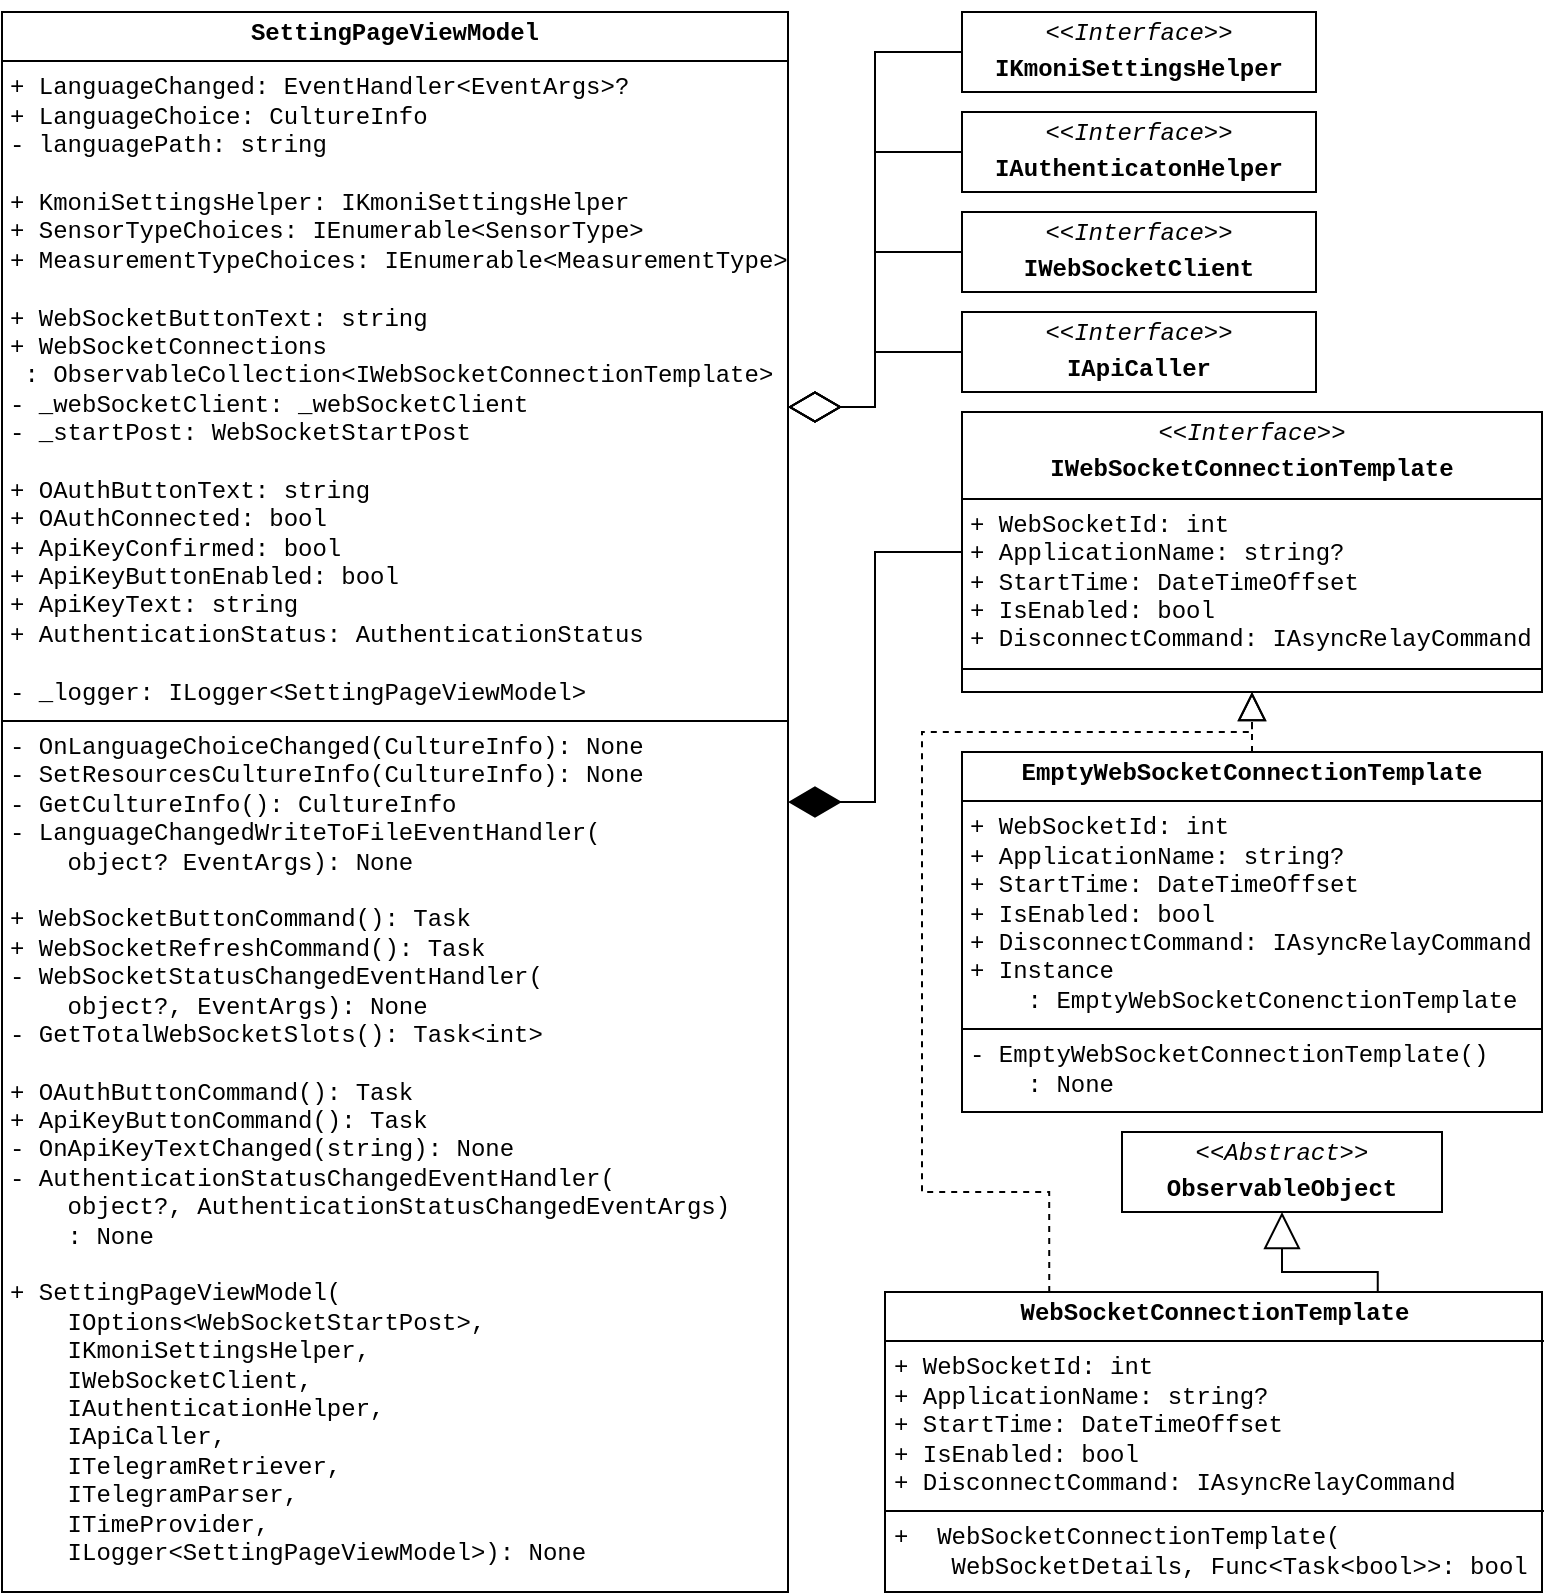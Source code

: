 <mxfile version="26.0.16">
  <diagram id="C5RBs43oDa-KdzZeNtuy" name="Page-1">
    <mxGraphModel dx="2363" dy="939" grid="1" gridSize="10" guides="1" tooltips="1" connect="1" arrows="1" fold="1" page="1" pageScale="1" pageWidth="827" pageHeight="1169" math="0" shadow="0">
      <root>
        <mxCell id="WIyWlLk6GJQsqaUBKTNV-0" />
        <mxCell id="WIyWlLk6GJQsqaUBKTNV-1" parent="WIyWlLk6GJQsqaUBKTNV-0" />
        <mxCell id="tdhdE12NGqEqcWBik6Mc-16" value="&lt;p style=&quot;margin:0px;margin-top:4px;text-align:center;&quot;&gt;&lt;b style=&quot;background-color: transparent; color: light-dark(rgb(0, 0, 0), rgb(255, 255, 255));&quot;&gt;SettingPageViewModel&lt;/b&gt;&lt;/p&gt;&lt;hr size=&quot;1&quot; style=&quot;border-style:solid;&quot;&gt;&lt;p style=&quot;margin:0px;margin-left:4px;&quot;&gt;+ LanguageChanged: EventHandler&amp;lt;EventArgs&amp;gt;?&lt;/p&gt;&lt;p style=&quot;margin:0px;margin-left:4px;&quot;&gt;+ LanguageChoice: CultureInfo&lt;/p&gt;&lt;p style=&quot;margin:0px;margin-left:4px;&quot;&gt;- languagePath: string&lt;/p&gt;&lt;p style=&quot;margin:0px;margin-left:4px;&quot;&gt;&lt;br&gt;&lt;/p&gt;&lt;p style=&quot;margin:0px;margin-left:4px;&quot;&gt;+ KmoniSettingsHelper:&lt;span style=&quot;background-color: transparent; color: light-dark(rgb(0, 0, 0), rgb(255, 255, 255));&quot;&gt;&amp;nbsp;IKmoniSettingsHelper&lt;/span&gt;&lt;/p&gt;&lt;p style=&quot;margin:0px;margin-left:4px;&quot;&gt;&lt;span style=&quot;background-color: transparent; color: light-dark(rgb(0, 0, 0), rgb(255, 255, 255));&quot;&gt;+ SensorTypeChoices: IEnumerable&amp;lt;SensorType&amp;gt;&lt;/span&gt;&lt;/p&gt;&lt;p style=&quot;margin:0px;margin-left:4px;&quot;&gt;&lt;span style=&quot;background-color: transparent; color: light-dark(rgb(0, 0, 0), rgb(255, 255, 255));&quot;&gt;+ MeasurementTypeChoices: IEnumerable&amp;lt;MeasurementType&amp;gt;&lt;/span&gt;&lt;/p&gt;&lt;p style=&quot;margin:0px;margin-left:4px;&quot;&gt;&lt;br class=&quot;Apple-interchange-newline&quot;&gt;+ WebSocketButtonText: string&lt;/p&gt;&lt;p style=&quot;margin:0px;margin-left:4px;&quot;&gt;+ WebSocketConnections&lt;/p&gt;&lt;p style=&quot;margin:0px;margin-left:4px;&quot;&gt;&amp;nbsp;: ObservableCollection&amp;lt;IWebSocketConnectionTemplate&amp;gt;&lt;/p&gt;&lt;p style=&quot;margin:0px;margin-left:4px;&quot;&gt;- _webSocketClient: _webSocketClient&lt;/p&gt;&lt;p style=&quot;margin:0px;margin-left:4px;&quot;&gt;- _startPost: WebSocketStartPost&lt;/p&gt;&lt;p style=&quot;margin:0px;margin-left:4px;&quot;&gt;&lt;br&gt;&lt;/p&gt;&lt;p style=&quot;margin:0px;margin-left:4px;&quot;&gt;+ OAuthButtonText: string&lt;/p&gt;&lt;p style=&quot;margin:0px;margin-left:4px;&quot;&gt;+ OAuthConnected: bool&lt;/p&gt;&lt;p style=&quot;margin:0px;margin-left:4px;&quot;&gt;+ ApiKeyConfirmed: bool&lt;/p&gt;&lt;p style=&quot;margin:0px;margin-left:4px;&quot;&gt;+ ApiKeyButtonEnabled: bool&lt;/p&gt;&lt;p style=&quot;margin:0px;margin-left:4px;&quot;&gt;+ ApiKeyText: string&lt;/p&gt;&lt;p style=&quot;margin:0px;margin-left:4px;&quot;&gt;+ AuthenticationStatus: AuthenticationStatus&lt;/p&gt;&lt;p style=&quot;margin:0px;margin-left:4px;&quot;&gt;&lt;br&gt;&lt;/p&gt;&lt;p style=&quot;margin:0px;margin-left:4px;&quot;&gt;- _logger: ILogger&amp;lt;SettingPageViewModel&amp;gt;&lt;br&gt;&lt;/p&gt;&lt;hr size=&quot;1&quot; style=&quot;border-style:solid;&quot;&gt;&lt;p style=&quot;margin:0px;margin-left:4px;&quot;&gt;- OnLanguageChoiceChanged(CultureInfo): None&lt;/p&gt;&lt;p style=&quot;margin:0px;margin-left:4px;&quot;&gt;- SetResourcesCultureInfo(CultureInfo): None&lt;/p&gt;&lt;p style=&quot;margin:0px;margin-left:4px;&quot;&gt;- GetCultureInfo(): CultureInfo&lt;/p&gt;&lt;p style=&quot;margin:0px;margin-left:4px;&quot;&gt;- LanguageChangedWriteToFileEventHandler(&lt;/p&gt;&lt;p style=&quot;margin:0px;margin-left:4px;&quot;&gt;&amp;nbsp; &amp;nbsp; object? EventArgs): None&lt;/p&gt;&lt;p style=&quot;margin:0px;margin-left:4px;&quot;&gt;&lt;br&gt;&lt;/p&gt;&lt;p style=&quot;margin:0px;margin-left:4px;&quot;&gt;+ WebSocketButtonCommand(): Task&lt;/p&gt;&lt;p style=&quot;margin:0px;margin-left:4px;&quot;&gt;+ WebSocketRefreshCommand(): Task&lt;/p&gt;&lt;p style=&quot;margin:0px;margin-left:4px;&quot;&gt;- WebSocketStatusChangedEventHandler(&lt;/p&gt;&lt;p style=&quot;margin:0px;margin-left:4px;&quot;&gt;&amp;nbsp; &amp;nbsp; object?, EventArgs): None&lt;/p&gt;&lt;p style=&quot;margin:0px;margin-left:4px;&quot;&gt;- GetTotalWebSocketSlots(): Task&amp;lt;int&amp;gt;&lt;/p&gt;&lt;p style=&quot;margin:0px;margin-left:4px;&quot;&gt;&lt;br&gt;&lt;/p&gt;&lt;p style=&quot;margin:0px;margin-left:4px;&quot;&gt;+ OAuthButtonCommand(): Task&lt;/p&gt;&lt;p style=&quot;margin:0px;margin-left:4px;&quot;&gt;+ ApiKeyButtonCommand(): Task&lt;/p&gt;&lt;p style=&quot;margin:0px;margin-left:4px;&quot;&gt;- OnApiKeyTextChanged(string): None&lt;/p&gt;&lt;p style=&quot;margin:0px;margin-left:4px;&quot;&gt;- AuthenticationStatusChangedEventHandler(&lt;/p&gt;&lt;p style=&quot;margin:0px;margin-left:4px;&quot;&gt;&amp;nbsp; &amp;nbsp; object?, AuthenticationStatusChangedEventArgs)&lt;/p&gt;&lt;p style=&quot;margin:0px;margin-left:4px;&quot;&gt;&amp;nbsp; &amp;nbsp; : None&lt;/p&gt;&lt;p style=&quot;margin:0px;margin-left:4px;&quot;&gt;&lt;br&gt;&lt;/p&gt;&lt;p style=&quot;margin: 0px 0px 0px 4px;&quot;&gt;+ SettingPageViewModel(&lt;/p&gt;&lt;p style=&quot;margin: 0px 0px 0px 4px;&quot;&gt;&amp;nbsp; &amp;nbsp; IOptions&amp;lt;WebSocketStartPost&amp;gt;,&lt;/p&gt;&lt;p style=&quot;margin: 0px 0px 0px 4px;&quot;&gt;&amp;nbsp; &amp;nbsp; IKmoniSettingsHelper,&lt;/p&gt;&lt;p style=&quot;margin: 0px 0px 0px 4px;&quot;&gt;&amp;nbsp; &amp;nbsp; IWebSocketClient,&lt;/p&gt;&lt;p style=&quot;margin: 0px 0px 0px 4px;&quot;&gt;&amp;nbsp; &amp;nbsp; IAuthenticationHelper,&lt;/p&gt;&lt;p style=&quot;margin: 0px 0px 0px 4px;&quot;&gt;&amp;nbsp; &amp;nbsp; IApiCaller,&lt;/p&gt;&lt;p style=&quot;margin: 0px 0px 0px 4px;&quot;&gt;&amp;nbsp; &amp;nbsp; ITelegramRetriever,&lt;/p&gt;&lt;p style=&quot;margin: 0px 0px 0px 4px;&quot;&gt;&amp;nbsp; &amp;nbsp; ITelegramParser,&lt;/p&gt;&lt;p style=&quot;margin: 0px 0px 0px 4px;&quot;&gt;&amp;nbsp; &amp;nbsp; ITimeProvider,&lt;/p&gt;&lt;p style=&quot;margin: 0px 0px 0px 4px;&quot;&gt;&amp;nbsp; &amp;nbsp; ILogger&amp;lt;SettingPageViewModel&amp;gt;): None&lt;/p&gt;" style="verticalAlign=top;align=left;overflow=fill;html=1;whiteSpace=wrap;fontFamily=Courier New;" parent="WIyWlLk6GJQsqaUBKTNV-1" vertex="1">
          <mxGeometry x="-800" y="40" width="393" height="790" as="geometry" />
        </mxCell>
        <mxCell id="zhHRSAdeT88JllKE28JX-0" value="&lt;p style=&quot;margin:0px;margin-top:4px;text-align:center;&quot;&gt;&lt;i&gt;&amp;lt;&amp;lt;Interface&amp;gt;&amp;gt;&lt;/i&gt;&lt;b&gt;&lt;/b&gt;&lt;/p&gt;&lt;p style=&quot;margin:0px;margin-top:4px;text-align:center;&quot;&gt;&lt;b&gt;IKmoniSettingsHelper&lt;/b&gt;&lt;/p&gt;&lt;p style=&quot;margin:0px;margin-left:4px;&quot;&gt;&lt;br&gt;&lt;/p&gt;" style="verticalAlign=top;align=left;overflow=fill;html=1;whiteSpace=wrap;fontFamily=Courier New;" vertex="1" parent="WIyWlLk6GJQsqaUBKTNV-1">
          <mxGeometry x="-320" y="40" width="177" height="40" as="geometry" />
        </mxCell>
        <mxCell id="zhHRSAdeT88JllKE28JX-2" value="&lt;p style=&quot;margin:0px;margin-top:4px;text-align:center;&quot;&gt;&lt;i&gt;&amp;lt;&amp;lt;Interface&amp;gt;&amp;gt;&lt;/i&gt;&lt;b&gt;&lt;/b&gt;&lt;/p&gt;&lt;p style=&quot;margin:0px;margin-top:4px;text-align:center;&quot;&gt;&lt;b&gt;IWebSocketConnectionTemplate&lt;/b&gt;&lt;/p&gt;&lt;hr size=&quot;1&quot; style=&quot;border-style:solid;&quot;&gt;&lt;p style=&quot;margin:0px;margin-left:4px;&quot;&gt;+ WebSocketId: int&lt;/p&gt;&lt;p style=&quot;margin:0px;margin-left:4px;&quot;&gt;+ ApplicationName: string?&lt;/p&gt;&lt;p style=&quot;margin:0px;margin-left:4px;&quot;&gt;+ StartTime: DateTimeOffset&lt;/p&gt;&lt;p style=&quot;margin:0px;margin-left:4px;&quot;&gt;+ IsEnabled: bool&lt;/p&gt;&lt;p style=&quot;margin:0px;margin-left:4px;&quot;&gt;+ DisconnectCommand: IAsyncRelayCommand&lt;/p&gt;&lt;hr size=&quot;1&quot; style=&quot;border-style:solid;&quot;&gt;&lt;p style=&quot;margin:0px;margin-left:4px;&quot;&gt;&lt;br&gt;&lt;/p&gt;" style="verticalAlign=top;align=left;overflow=fill;html=1;whiteSpace=wrap;fontFamily=Courier New;" vertex="1" parent="WIyWlLk6GJQsqaUBKTNV-1">
          <mxGeometry x="-320" y="240" width="290" height="140" as="geometry" />
        </mxCell>
        <mxCell id="zhHRSAdeT88JllKE28JX-3" value="&lt;p style=&quot;margin:0px;margin-top:4px;text-align:center;&quot;&gt;&lt;i&gt;&amp;lt;&amp;lt;Interface&amp;gt;&amp;gt;&lt;/i&gt;&lt;b&gt;&lt;/b&gt;&lt;/p&gt;&lt;p style=&quot;margin:0px;margin-top:4px;text-align:center;&quot;&gt;&lt;b&gt;IAuthenticatonHelper&lt;/b&gt;&lt;/p&gt;&lt;p style=&quot;margin:0px;margin-left:4px;&quot;&gt;&lt;br&gt;&lt;/p&gt;" style="verticalAlign=top;align=left;overflow=fill;html=1;whiteSpace=wrap;fontFamily=Courier New;" vertex="1" parent="WIyWlLk6GJQsqaUBKTNV-1">
          <mxGeometry x="-320" y="90" width="177" height="40" as="geometry" />
        </mxCell>
        <mxCell id="zhHRSAdeT88JllKE28JX-4" value="&lt;p style=&quot;margin:0px;margin-top:4px;text-align:center;&quot;&gt;&lt;b style=&quot;background-color: transparent; color: light-dark(rgb(0, 0, 0), rgb(255, 255, 255));&quot;&gt;EmptyWebSocketConnectionTemplate&lt;/b&gt;&lt;/p&gt;&lt;hr size=&quot;1&quot; style=&quot;border-style:solid;&quot;&gt;&lt;p style=&quot;margin:0px;margin-left:4px;&quot;&gt;+ WebSocketId: int&lt;/p&gt;&lt;p style=&quot;margin:0px;margin-left:4px;&quot;&gt;+ ApplicationName: string?&lt;/p&gt;&lt;p style=&quot;margin:0px;margin-left:4px;&quot;&gt;+ StartTime: DateTimeOffset&lt;/p&gt;&lt;p style=&quot;margin:0px;margin-left:4px;&quot;&gt;+ IsEnabled: bool&lt;/p&gt;&lt;p style=&quot;margin:0px;margin-left:4px;&quot;&gt;+ DisconnectCommand: IAsyncRelayCommand&lt;/p&gt;&lt;p style=&quot;margin:0px;margin-left:4px;&quot;&gt;+ Instance&lt;/p&gt;&lt;p style=&quot;margin:0px;margin-left:4px;&quot;&gt;&amp;nbsp; &amp;nbsp; : EmptyWebSocketConenctionTemplate&lt;/p&gt;&lt;hr size=&quot;1&quot; style=&quot;border-style:solid;&quot;&gt;&lt;p style=&quot;margin:0px;margin-left:4px;&quot;&gt;- EmptyWebSocketConnectionTemplate()&lt;/p&gt;&lt;p style=&quot;margin:0px;margin-left:4px;&quot;&gt;&amp;nbsp; &amp;nbsp; : None&lt;/p&gt;" style="verticalAlign=top;align=left;overflow=fill;html=1;whiteSpace=wrap;fontFamily=Courier New;" vertex="1" parent="WIyWlLk6GJQsqaUBKTNV-1">
          <mxGeometry x="-320" y="410" width="290" height="180" as="geometry" />
        </mxCell>
        <mxCell id="zhHRSAdeT88JllKE28JX-5" value="&lt;p style=&quot;margin:0px;margin-top:4px;text-align:center;&quot;&gt;&lt;i&gt;&amp;lt;&amp;lt;Abstract&amp;gt;&amp;gt;&lt;/i&gt;&lt;b&gt;&lt;/b&gt;&lt;/p&gt;&lt;p style=&quot;margin:0px;margin-top:4px;text-align:center;&quot;&gt;&lt;b&gt;ObservableObject&lt;/b&gt;&lt;/p&gt;&lt;p style=&quot;margin:0px;margin-left:4px;&quot;&gt;&lt;br&gt;&lt;/p&gt;" style="verticalAlign=top;align=left;overflow=fill;html=1;whiteSpace=wrap;fontFamily=Courier New;" vertex="1" parent="WIyWlLk6GJQsqaUBKTNV-1">
          <mxGeometry x="-240" y="600" width="160" height="40" as="geometry" />
        </mxCell>
        <mxCell id="zhHRSAdeT88JllKE28JX-6" value="&lt;p style=&quot;margin:0px;margin-top:4px;text-align:center;&quot;&gt;&lt;b style=&quot;background-color: transparent; color: light-dark(rgb(0, 0, 0), rgb(255, 255, 255));&quot;&gt;WebSocketConnectionTemplate&lt;/b&gt;&lt;/p&gt;&lt;hr size=&quot;1&quot; style=&quot;border-style:solid;&quot;&gt;&lt;p style=&quot;margin:0px;margin-left:4px;&quot;&gt;+ WebSocketId: int&lt;/p&gt;&lt;p style=&quot;margin:0px;margin-left:4px;&quot;&gt;+ ApplicationName: string?&lt;/p&gt;&lt;p style=&quot;margin:0px;margin-left:4px;&quot;&gt;+ StartTime: DateTimeOffset&lt;/p&gt;&lt;p style=&quot;margin:0px;margin-left:4px;&quot;&gt;+ IsEnabled: bool&lt;/p&gt;&lt;p style=&quot;margin:0px;margin-left:4px;&quot;&gt;+ DisconnectCommand: IAsyncRelayCommand&lt;/p&gt;&lt;hr size=&quot;1&quot; style=&quot;border-style:solid;&quot;&gt;&lt;p style=&quot;margin:0px;margin-left:4px;&quot;&gt;+&amp;nbsp; WebSocketConnectionTemplate(&lt;/p&gt;&lt;p style=&quot;margin:0px;margin-left:4px;&quot;&gt;&amp;nbsp; &amp;nbsp; WebSocketDetails, Func&amp;lt;Task&amp;lt;bool&amp;gt;&amp;gt;: bool&lt;/p&gt;" style="verticalAlign=top;align=left;overflow=fill;html=1;whiteSpace=wrap;fontFamily=Courier New;" vertex="1" parent="WIyWlLk6GJQsqaUBKTNV-1">
          <mxGeometry x="-358.5" y="680" width="328.5" height="150" as="geometry" />
        </mxCell>
        <mxCell id="zhHRSAdeT88JllKE28JX-7" value="" style="endArrow=diamondThin;endFill=0;endSize=24;html=1;rounded=0;exitX=0;exitY=0.5;exitDx=0;exitDy=0;entryX=1;entryY=0.25;entryDx=0;entryDy=0;edgeStyle=elbowEdgeStyle;" edge="1" parent="WIyWlLk6GJQsqaUBKTNV-1" source="zhHRSAdeT88JllKE28JX-0" target="tdhdE12NGqEqcWBik6Mc-16">
          <mxGeometry width="160" relative="1" as="geometry">
            <mxPoint x="-470" y="460" as="sourcePoint" />
            <mxPoint x="-310" y="460" as="targetPoint" />
          </mxGeometry>
        </mxCell>
        <mxCell id="zhHRSAdeT88JllKE28JX-8" value="" style="endArrow=diamondThin;endFill=1;endSize=24;html=1;rounded=0;edgeStyle=elbowEdgeStyle;exitX=0;exitY=0.5;exitDx=0;exitDy=0;entryX=1;entryY=0.5;entryDx=0;entryDy=0;" edge="1" parent="WIyWlLk6GJQsqaUBKTNV-1" source="zhHRSAdeT88JllKE28JX-2" target="tdhdE12NGqEqcWBik6Mc-16">
          <mxGeometry width="160" relative="1" as="geometry">
            <mxPoint x="-470" y="460" as="sourcePoint" />
            <mxPoint x="-310" y="460" as="targetPoint" />
          </mxGeometry>
        </mxCell>
        <mxCell id="zhHRSAdeT88JllKE28JX-9" value="" style="endArrow=diamondThin;endFill=0;endSize=24;html=1;rounded=0;exitX=0;exitY=0.5;exitDx=0;exitDy=0;entryX=1;entryY=0.25;entryDx=0;entryDy=0;edgeStyle=elbowEdgeStyle;" edge="1" parent="WIyWlLk6GJQsqaUBKTNV-1" source="zhHRSAdeT88JllKE28JX-3" target="tdhdE12NGqEqcWBik6Mc-16">
          <mxGeometry width="160" relative="1" as="geometry">
            <mxPoint x="-470" y="460" as="sourcePoint" />
            <mxPoint x="-310" y="460" as="targetPoint" />
          </mxGeometry>
        </mxCell>
        <mxCell id="zhHRSAdeT88JllKE28JX-10" value="" style="endArrow=block;dashed=1;endFill=0;endSize=12;html=1;rounded=0;entryX=0.5;entryY=1;entryDx=0;entryDy=0;exitX=0.5;exitY=0;exitDx=0;exitDy=0;" edge="1" parent="WIyWlLk6GJQsqaUBKTNV-1" source="zhHRSAdeT88JllKE28JX-4" target="zhHRSAdeT88JllKE28JX-2">
          <mxGeometry width="160" relative="1" as="geometry">
            <mxPoint x="-470" y="500" as="sourcePoint" />
            <mxPoint x="-310" y="500" as="targetPoint" />
          </mxGeometry>
        </mxCell>
        <mxCell id="zhHRSAdeT88JllKE28JX-11" value="" style="endArrow=block;dashed=1;endFill=0;endSize=12;html=1;rounded=0;entryX=0.5;entryY=1;entryDx=0;entryDy=0;exitX=0.25;exitY=0;exitDx=0;exitDy=0;edgeStyle=orthogonalEdgeStyle;" edge="1" parent="WIyWlLk6GJQsqaUBKTNV-1" source="zhHRSAdeT88JllKE28JX-6" target="zhHRSAdeT88JllKE28JX-2">
          <mxGeometry width="160" relative="1" as="geometry">
            <mxPoint x="-470" y="500" as="sourcePoint" />
            <mxPoint x="-310" y="500" as="targetPoint" />
            <Array as="points">
              <mxPoint x="-276" y="630" />
              <mxPoint x="-340" y="630" />
              <mxPoint x="-340" y="400" />
              <mxPoint x="-175" y="400" />
            </Array>
          </mxGeometry>
        </mxCell>
        <mxCell id="zhHRSAdeT88JllKE28JX-12" value="" style="endArrow=block;endSize=16;endFill=0;html=1;rounded=0;exitX=0.75;exitY=0;exitDx=0;exitDy=0;entryX=0.5;entryY=1;entryDx=0;entryDy=0;edgeStyle=elbowEdgeStyle;elbow=vertical;" edge="1" parent="WIyWlLk6GJQsqaUBKTNV-1" source="zhHRSAdeT88JllKE28JX-6" target="zhHRSAdeT88JllKE28JX-5">
          <mxGeometry width="160" relative="1" as="geometry">
            <mxPoint x="-470" y="500" as="sourcePoint" />
            <mxPoint x="-310" y="500" as="targetPoint" />
            <Array as="points">
              <mxPoint x="-140" y="670" />
            </Array>
          </mxGeometry>
        </mxCell>
        <mxCell id="zhHRSAdeT88JllKE28JX-14" value="&lt;p style=&quot;margin:0px;margin-top:4px;text-align:center;&quot;&gt;&lt;i&gt;&amp;lt;&amp;lt;Interface&amp;gt;&amp;gt;&lt;/i&gt;&lt;b&gt;&lt;/b&gt;&lt;/p&gt;&lt;p style=&quot;margin:0px;margin-top:4px;text-align:center;&quot;&gt;&lt;b&gt;IWebSocketClient&lt;/b&gt;&lt;/p&gt;&lt;p style=&quot;margin:0px;margin-left:4px;&quot;&gt;&lt;br&gt;&lt;/p&gt;" style="verticalAlign=top;align=left;overflow=fill;html=1;whiteSpace=wrap;fontFamily=Courier New;" vertex="1" parent="WIyWlLk6GJQsqaUBKTNV-1">
          <mxGeometry x="-320" y="140" width="177" height="40" as="geometry" />
        </mxCell>
        <mxCell id="zhHRSAdeT88JllKE28JX-15" value="&lt;p style=&quot;margin:0px;margin-top:4px;text-align:center;&quot;&gt;&lt;i&gt;&amp;lt;&amp;lt;Interface&amp;gt;&amp;gt;&lt;/i&gt;&lt;b&gt;&lt;/b&gt;&lt;/p&gt;&lt;p style=&quot;margin:0px;margin-top:4px;text-align:center;&quot;&gt;&lt;b&gt;IApiCaller&lt;/b&gt;&lt;/p&gt;&lt;p style=&quot;margin:0px;margin-left:4px;&quot;&gt;&lt;br&gt;&lt;/p&gt;" style="verticalAlign=top;align=left;overflow=fill;html=1;whiteSpace=wrap;fontFamily=Courier New;" vertex="1" parent="WIyWlLk6GJQsqaUBKTNV-1">
          <mxGeometry x="-320" y="190" width="177" height="40" as="geometry" />
        </mxCell>
        <mxCell id="zhHRSAdeT88JllKE28JX-16" value="" style="endArrow=diamondThin;endFill=0;endSize=24;html=1;rounded=0;exitX=0;exitY=0.5;exitDx=0;exitDy=0;entryX=1;entryY=0.25;entryDx=0;entryDy=0;edgeStyle=elbowEdgeStyle;" edge="1" parent="WIyWlLk6GJQsqaUBKTNV-1" source="zhHRSAdeT88JllKE28JX-14" target="tdhdE12NGqEqcWBik6Mc-16">
          <mxGeometry width="160" relative="1" as="geometry">
            <mxPoint x="-310" y="120" as="sourcePoint" />
            <mxPoint x="-397" y="248" as="targetPoint" />
          </mxGeometry>
        </mxCell>
        <mxCell id="zhHRSAdeT88JllKE28JX-17" value="" style="endArrow=diamondThin;endFill=0;endSize=24;html=1;rounded=0;exitX=0;exitY=0.5;exitDx=0;exitDy=0;entryX=1;entryY=0.25;entryDx=0;entryDy=0;edgeStyle=elbowEdgeStyle;" edge="1" parent="WIyWlLk6GJQsqaUBKTNV-1" source="zhHRSAdeT88JllKE28JX-15" target="tdhdE12NGqEqcWBik6Mc-16">
          <mxGeometry width="160" relative="1" as="geometry">
            <mxPoint x="-310" y="170" as="sourcePoint" />
            <mxPoint x="-397" y="248" as="targetPoint" />
          </mxGeometry>
        </mxCell>
      </root>
    </mxGraphModel>
  </diagram>
</mxfile>
